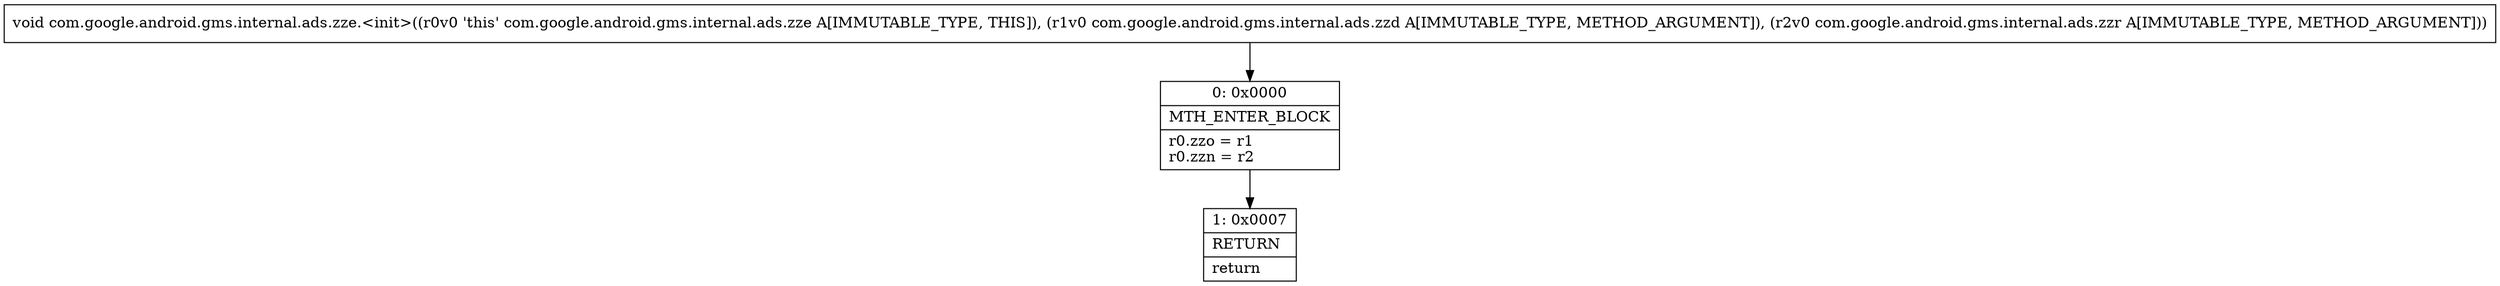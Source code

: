 digraph "CFG forcom.google.android.gms.internal.ads.zze.\<init\>(Lcom\/google\/android\/gms\/internal\/ads\/zzd;Lcom\/google\/android\/gms\/internal\/ads\/zzr;)V" {
Node_0 [shape=record,label="{0\:\ 0x0000|MTH_ENTER_BLOCK\l|r0.zzo = r1\lr0.zzn = r2\l}"];
Node_1 [shape=record,label="{1\:\ 0x0007|RETURN\l|return\l}"];
MethodNode[shape=record,label="{void com.google.android.gms.internal.ads.zze.\<init\>((r0v0 'this' com.google.android.gms.internal.ads.zze A[IMMUTABLE_TYPE, THIS]), (r1v0 com.google.android.gms.internal.ads.zzd A[IMMUTABLE_TYPE, METHOD_ARGUMENT]), (r2v0 com.google.android.gms.internal.ads.zzr A[IMMUTABLE_TYPE, METHOD_ARGUMENT])) }"];
MethodNode -> Node_0;
Node_0 -> Node_1;
}

